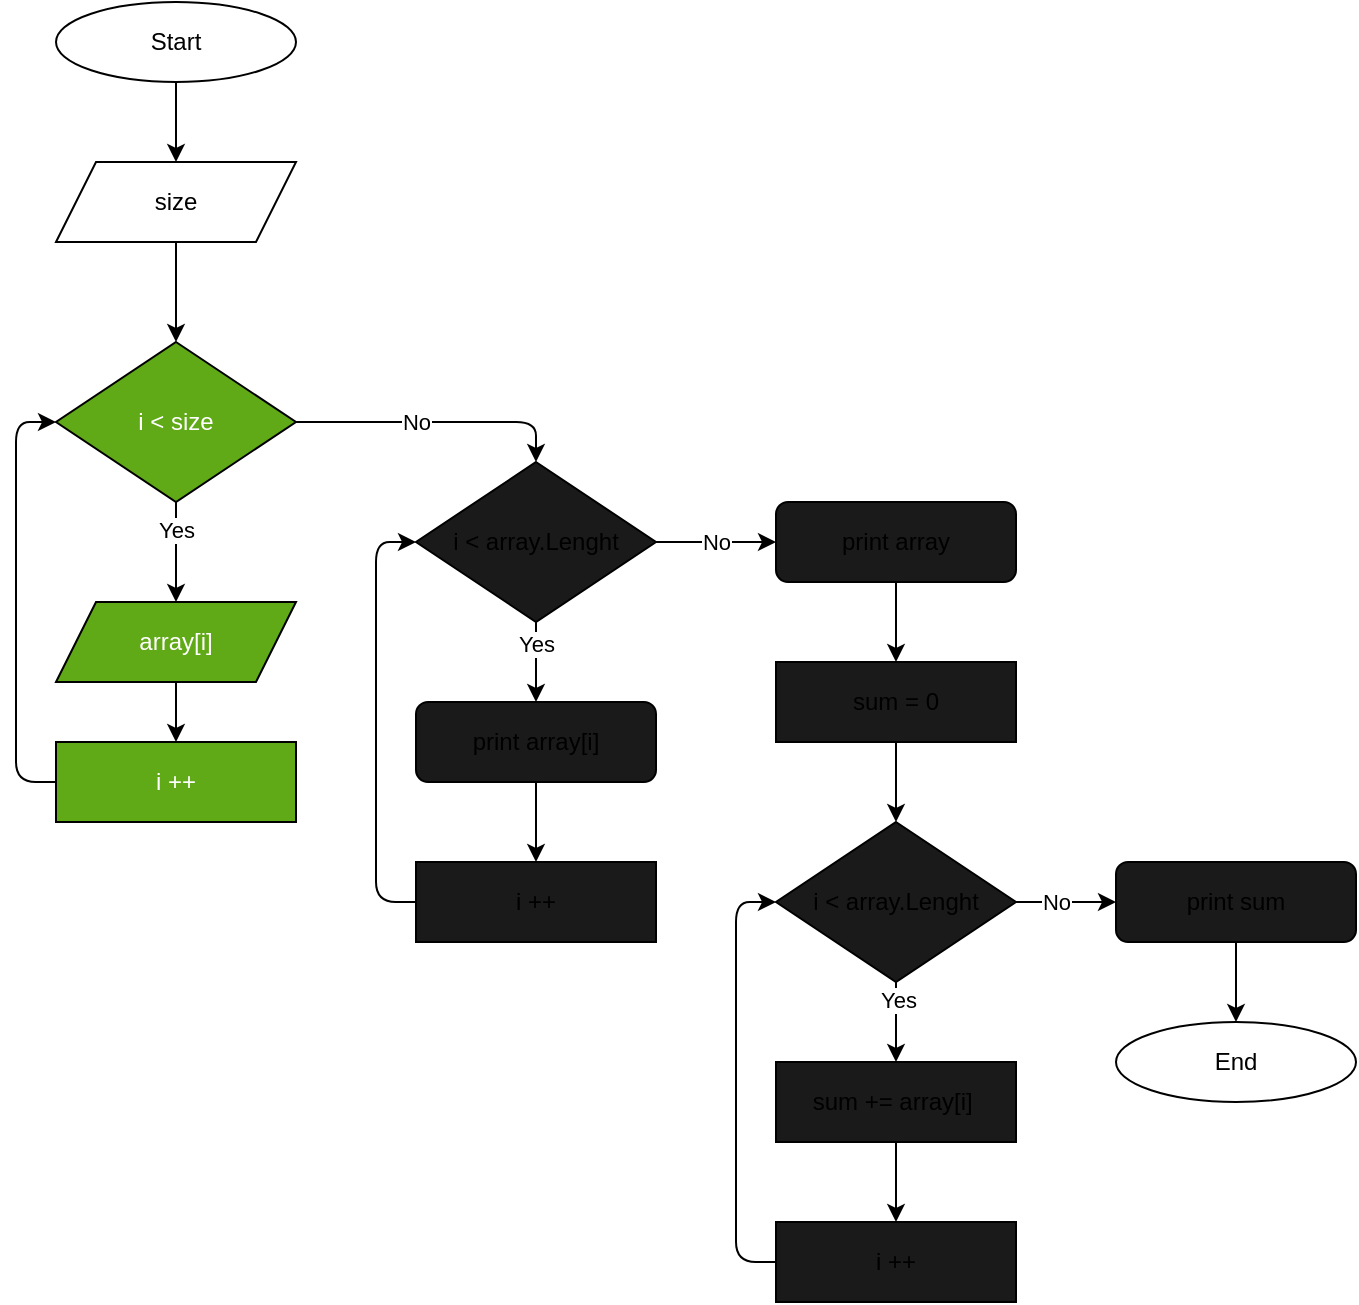 <mxfile>
    <diagram id="4hZw0LuC-4t2RfQ-QbJT" name="Страница 1">
        <mxGraphModel dx="802" dy="360" grid="1" gridSize="10" guides="1" tooltips="1" connect="1" arrows="1" fold="1" page="1" pageScale="1" pageWidth="827" pageHeight="1169" math="0" shadow="0">
            <root>
                <mxCell id="0"/>
                <mxCell id="1" parent="0"/>
                <mxCell id="11" style="edgeStyle=none;html=1;exitX=0.5;exitY=1;exitDx=0;exitDy=0;entryX=0.5;entryY=0;entryDx=0;entryDy=0;" edge="1" parent="1" source="3" target="10">
                    <mxGeometry relative="1" as="geometry"/>
                </mxCell>
                <mxCell id="3" value="size" style="shape=parallelogram;perimeter=parallelogramPerimeter;whiteSpace=wrap;html=1;fixedSize=1;" vertex="1" parent="1">
                    <mxGeometry x="50" y="100" width="120" height="40" as="geometry"/>
                </mxCell>
                <mxCell id="9" style="edgeStyle=none;html=1;exitX=0.5;exitY=1;exitDx=0;exitDy=0;entryX=0.5;entryY=0;entryDx=0;entryDy=0;" edge="1" parent="1" source="8" target="3">
                    <mxGeometry relative="1" as="geometry"/>
                </mxCell>
                <mxCell id="8" value="Start" style="ellipse;whiteSpace=wrap;html=1;" vertex="1" parent="1">
                    <mxGeometry x="50" y="20" width="120" height="40" as="geometry"/>
                </mxCell>
                <mxCell id="13" value="" style="edgeStyle=none;html=1;" edge="1" parent="1" source="10" target="12">
                    <mxGeometry relative="1" as="geometry"/>
                </mxCell>
                <mxCell id="29" value="Yes" style="edgeLabel;html=1;align=center;verticalAlign=middle;resizable=0;points=[];" vertex="1" connectable="0" parent="13">
                    <mxGeometry x="-0.467" relative="1" as="geometry">
                        <mxPoint as="offset"/>
                    </mxGeometry>
                </mxCell>
                <mxCell id="20" value="" style="edgeStyle=none;html=1;entryX=0.5;entryY=0;entryDx=0;entryDy=0;" edge="1" parent="1" source="10" target="23">
                    <mxGeometry relative="1" as="geometry">
                        <mxPoint x="355" y="260" as="targetPoint"/>
                        <Array as="points">
                            <mxPoint x="220" y="230"/>
                            <mxPoint x="290" y="230"/>
                        </Array>
                    </mxGeometry>
                </mxCell>
                <mxCell id="21" value="No" style="edgeLabel;html=1;align=center;verticalAlign=middle;resizable=0;points=[];" vertex="1" connectable="0" parent="20">
                    <mxGeometry x="-0.028" y="-1" relative="1" as="geometry">
                        <mxPoint x="-8" y="-1" as="offset"/>
                    </mxGeometry>
                </mxCell>
                <mxCell id="10" value="i &amp;lt; size" style="rhombus;whiteSpace=wrap;html=1;fillColor=#60a917;fontColor=#ffffff;strokeColor=#000000;" vertex="1" parent="1">
                    <mxGeometry x="50" y="190" width="120" height="80" as="geometry"/>
                </mxCell>
                <mxCell id="15" value="" style="edgeStyle=none;html=1;" edge="1" parent="1" source="12" target="14">
                    <mxGeometry relative="1" as="geometry"/>
                </mxCell>
                <mxCell id="12" value="array[i]" style="shape=parallelogram;perimeter=parallelogramPerimeter;whiteSpace=wrap;html=1;fixedSize=1;fillColor=#60a917;fontColor=#ffffff;strokeColor=#000000;" vertex="1" parent="1">
                    <mxGeometry x="50" y="320" width="120" height="40" as="geometry"/>
                </mxCell>
                <mxCell id="17" style="edgeStyle=none;html=1;exitX=0;exitY=0.5;exitDx=0;exitDy=0;entryX=0;entryY=0.5;entryDx=0;entryDy=0;" edge="1" parent="1" source="14" target="10">
                    <mxGeometry relative="1" as="geometry">
                        <Array as="points">
                            <mxPoint x="30" y="410"/>
                            <mxPoint x="30" y="280"/>
                            <mxPoint x="30" y="230"/>
                        </Array>
                    </mxGeometry>
                </mxCell>
                <mxCell id="14" value="i ++" style="rounded=0;whiteSpace=wrap;html=1;fillColor=#60a917;fontColor=#ffffff;strokeColor=#000000;" vertex="1" parent="1">
                    <mxGeometry x="50" y="390" width="120" height="40" as="geometry"/>
                </mxCell>
                <mxCell id="25" value="" style="edgeStyle=none;html=1;" edge="1" parent="1" source="23" target="24">
                    <mxGeometry relative="1" as="geometry"/>
                </mxCell>
                <mxCell id="30" value="Yes" style="edgeLabel;html=1;align=center;verticalAlign=middle;resizable=0;points=[];" vertex="1" connectable="0" parent="25">
                    <mxGeometry x="-0.44" relative="1" as="geometry">
                        <mxPoint as="offset"/>
                    </mxGeometry>
                </mxCell>
                <mxCell id="32" value="" style="edgeStyle=none;html=1;" edge="1" parent="1" source="23" target="31">
                    <mxGeometry relative="1" as="geometry"/>
                </mxCell>
                <mxCell id="33" value="No" style="edgeLabel;html=1;align=center;verticalAlign=middle;resizable=0;points=[];" vertex="1" connectable="0" parent="32">
                    <mxGeometry x="-0.476" y="2" relative="1" as="geometry">
                        <mxPoint x="14" y="2" as="offset"/>
                    </mxGeometry>
                </mxCell>
                <mxCell id="23" value="i &amp;lt; array.Lenght" style="rhombus;whiteSpace=wrap;html=1;strokeColor=#000000;fillColor=#1A1A1A;" vertex="1" parent="1">
                    <mxGeometry x="230" y="250" width="120" height="80" as="geometry"/>
                </mxCell>
                <mxCell id="27" value="" style="edgeStyle=none;html=1;" edge="1" parent="1" source="24" target="26">
                    <mxGeometry relative="1" as="geometry"/>
                </mxCell>
                <mxCell id="24" value="print array[i]" style="rounded=1;whiteSpace=wrap;html=1;strokeColor=#000000;fillColor=#1A1A1A;" vertex="1" parent="1">
                    <mxGeometry x="230" y="370" width="120" height="40" as="geometry"/>
                </mxCell>
                <mxCell id="28" style="edgeStyle=none;html=1;exitX=0;exitY=0.5;exitDx=0;exitDy=0;entryX=0;entryY=0.5;entryDx=0;entryDy=0;" edge="1" parent="1" source="26" target="23">
                    <mxGeometry relative="1" as="geometry">
                        <Array as="points">
                            <mxPoint x="210" y="470"/>
                            <mxPoint x="210" y="360"/>
                            <mxPoint x="210" y="290"/>
                        </Array>
                    </mxGeometry>
                </mxCell>
                <mxCell id="26" value="i ++" style="rounded=0;whiteSpace=wrap;html=1;strokeColor=#000000;fillColor=#1A1A1A;" vertex="1" parent="1">
                    <mxGeometry x="230" y="450" width="120" height="40" as="geometry"/>
                </mxCell>
                <mxCell id="35" value="" style="edgeStyle=none;html=1;" edge="1" parent="1" source="31" target="34">
                    <mxGeometry relative="1" as="geometry"/>
                </mxCell>
                <mxCell id="31" value="print array" style="rounded=1;whiteSpace=wrap;html=1;strokeColor=#000000;fillColor=#1A1A1A;" vertex="1" parent="1">
                    <mxGeometry x="410" y="270" width="120" height="40" as="geometry"/>
                </mxCell>
                <mxCell id="37" value="" style="edgeStyle=none;html=1;" edge="1" parent="1" source="34" target="36">
                    <mxGeometry relative="1" as="geometry"/>
                </mxCell>
                <mxCell id="34" value="sum = 0" style="rounded=0;whiteSpace=wrap;html=1;strokeColor=#000000;fillColor=#1A1A1A;" vertex="1" parent="1">
                    <mxGeometry x="410" y="350" width="120" height="40" as="geometry"/>
                </mxCell>
                <mxCell id="40" value="" style="edgeStyle=none;html=1;" edge="1" parent="1" source="36" target="38">
                    <mxGeometry relative="1" as="geometry"/>
                </mxCell>
                <mxCell id="42" value="Yes" style="edgeLabel;html=1;align=center;verticalAlign=middle;resizable=0;points=[];" vertex="1" connectable="0" parent="40">
                    <mxGeometry x="-0.58" y="1" relative="1" as="geometry">
                        <mxPoint as="offset"/>
                    </mxGeometry>
                </mxCell>
                <mxCell id="45" value="" style="edgeStyle=none;html=1;" edge="1" parent="1" source="36" target="44">
                    <mxGeometry relative="1" as="geometry"/>
                </mxCell>
                <mxCell id="47" value="No" style="edgeLabel;html=1;align=center;verticalAlign=middle;resizable=0;points=[];" vertex="1" connectable="0" parent="45">
                    <mxGeometry x="-0.499" y="-1" relative="1" as="geometry">
                        <mxPoint x="7" y="-1" as="offset"/>
                    </mxGeometry>
                </mxCell>
                <mxCell id="36" value="i &amp;lt; array.Lenght" style="rhombus;whiteSpace=wrap;html=1;strokeColor=#000000;fillColor=#1A1A1A;" vertex="1" parent="1">
                    <mxGeometry x="410" y="430" width="120" height="80" as="geometry"/>
                </mxCell>
                <mxCell id="41" value="" style="edgeStyle=none;html=1;" edge="1" parent="1" source="38" target="39">
                    <mxGeometry relative="1" as="geometry"/>
                </mxCell>
                <mxCell id="38" value="sum += array[i]&amp;nbsp;" style="rounded=0;whiteSpace=wrap;html=1;strokeColor=#000000;fillColor=#1A1A1A;" vertex="1" parent="1">
                    <mxGeometry x="410" y="550" width="120" height="40" as="geometry"/>
                </mxCell>
                <mxCell id="43" style="edgeStyle=none;html=1;exitX=0;exitY=0.5;exitDx=0;exitDy=0;entryX=0;entryY=0.5;entryDx=0;entryDy=0;" edge="1" parent="1" source="39" target="36">
                    <mxGeometry relative="1" as="geometry">
                        <Array as="points">
                            <mxPoint x="390" y="650"/>
                            <mxPoint x="390" y="560"/>
                            <mxPoint x="390" y="470"/>
                        </Array>
                    </mxGeometry>
                </mxCell>
                <mxCell id="39" value="i ++" style="rounded=0;whiteSpace=wrap;html=1;strokeColor=#000000;fillColor=#1A1A1A;" vertex="1" parent="1">
                    <mxGeometry x="410" y="630" width="120" height="40" as="geometry"/>
                </mxCell>
                <mxCell id="49" value="" style="edgeStyle=none;html=1;" edge="1" parent="1" source="44" target="48">
                    <mxGeometry relative="1" as="geometry"/>
                </mxCell>
                <mxCell id="44" value="print sum" style="rounded=1;whiteSpace=wrap;html=1;strokeColor=#000000;fillColor=#1A1A1A;" vertex="1" parent="1">
                    <mxGeometry x="580" y="450" width="120" height="40" as="geometry"/>
                </mxCell>
                <mxCell id="48" value="End" style="ellipse;whiteSpace=wrap;html=1;" vertex="1" parent="1">
                    <mxGeometry x="580" y="530" width="120" height="40" as="geometry"/>
                </mxCell>
            </root>
        </mxGraphModel>
    </diagram>
</mxfile>
